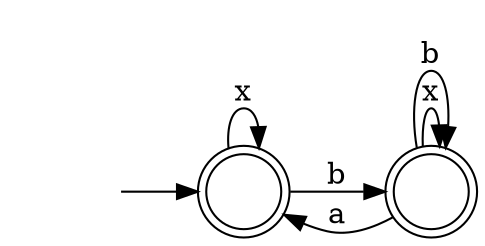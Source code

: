 digraph Automaton {
  rankdir = LR;
  0 [shape=doublecircle,label=""];
  initial [shape=plaintext,label=""];
  initial -> 0
  0 -> 0 [label="x"]
  0 -> 1 [label="b"]
  1 [shape=doublecircle,label=""];
  1 -> 0 [label="a"]
  1 -> 1 [label="x"]
  1 -> 1 [label="b"]
}
